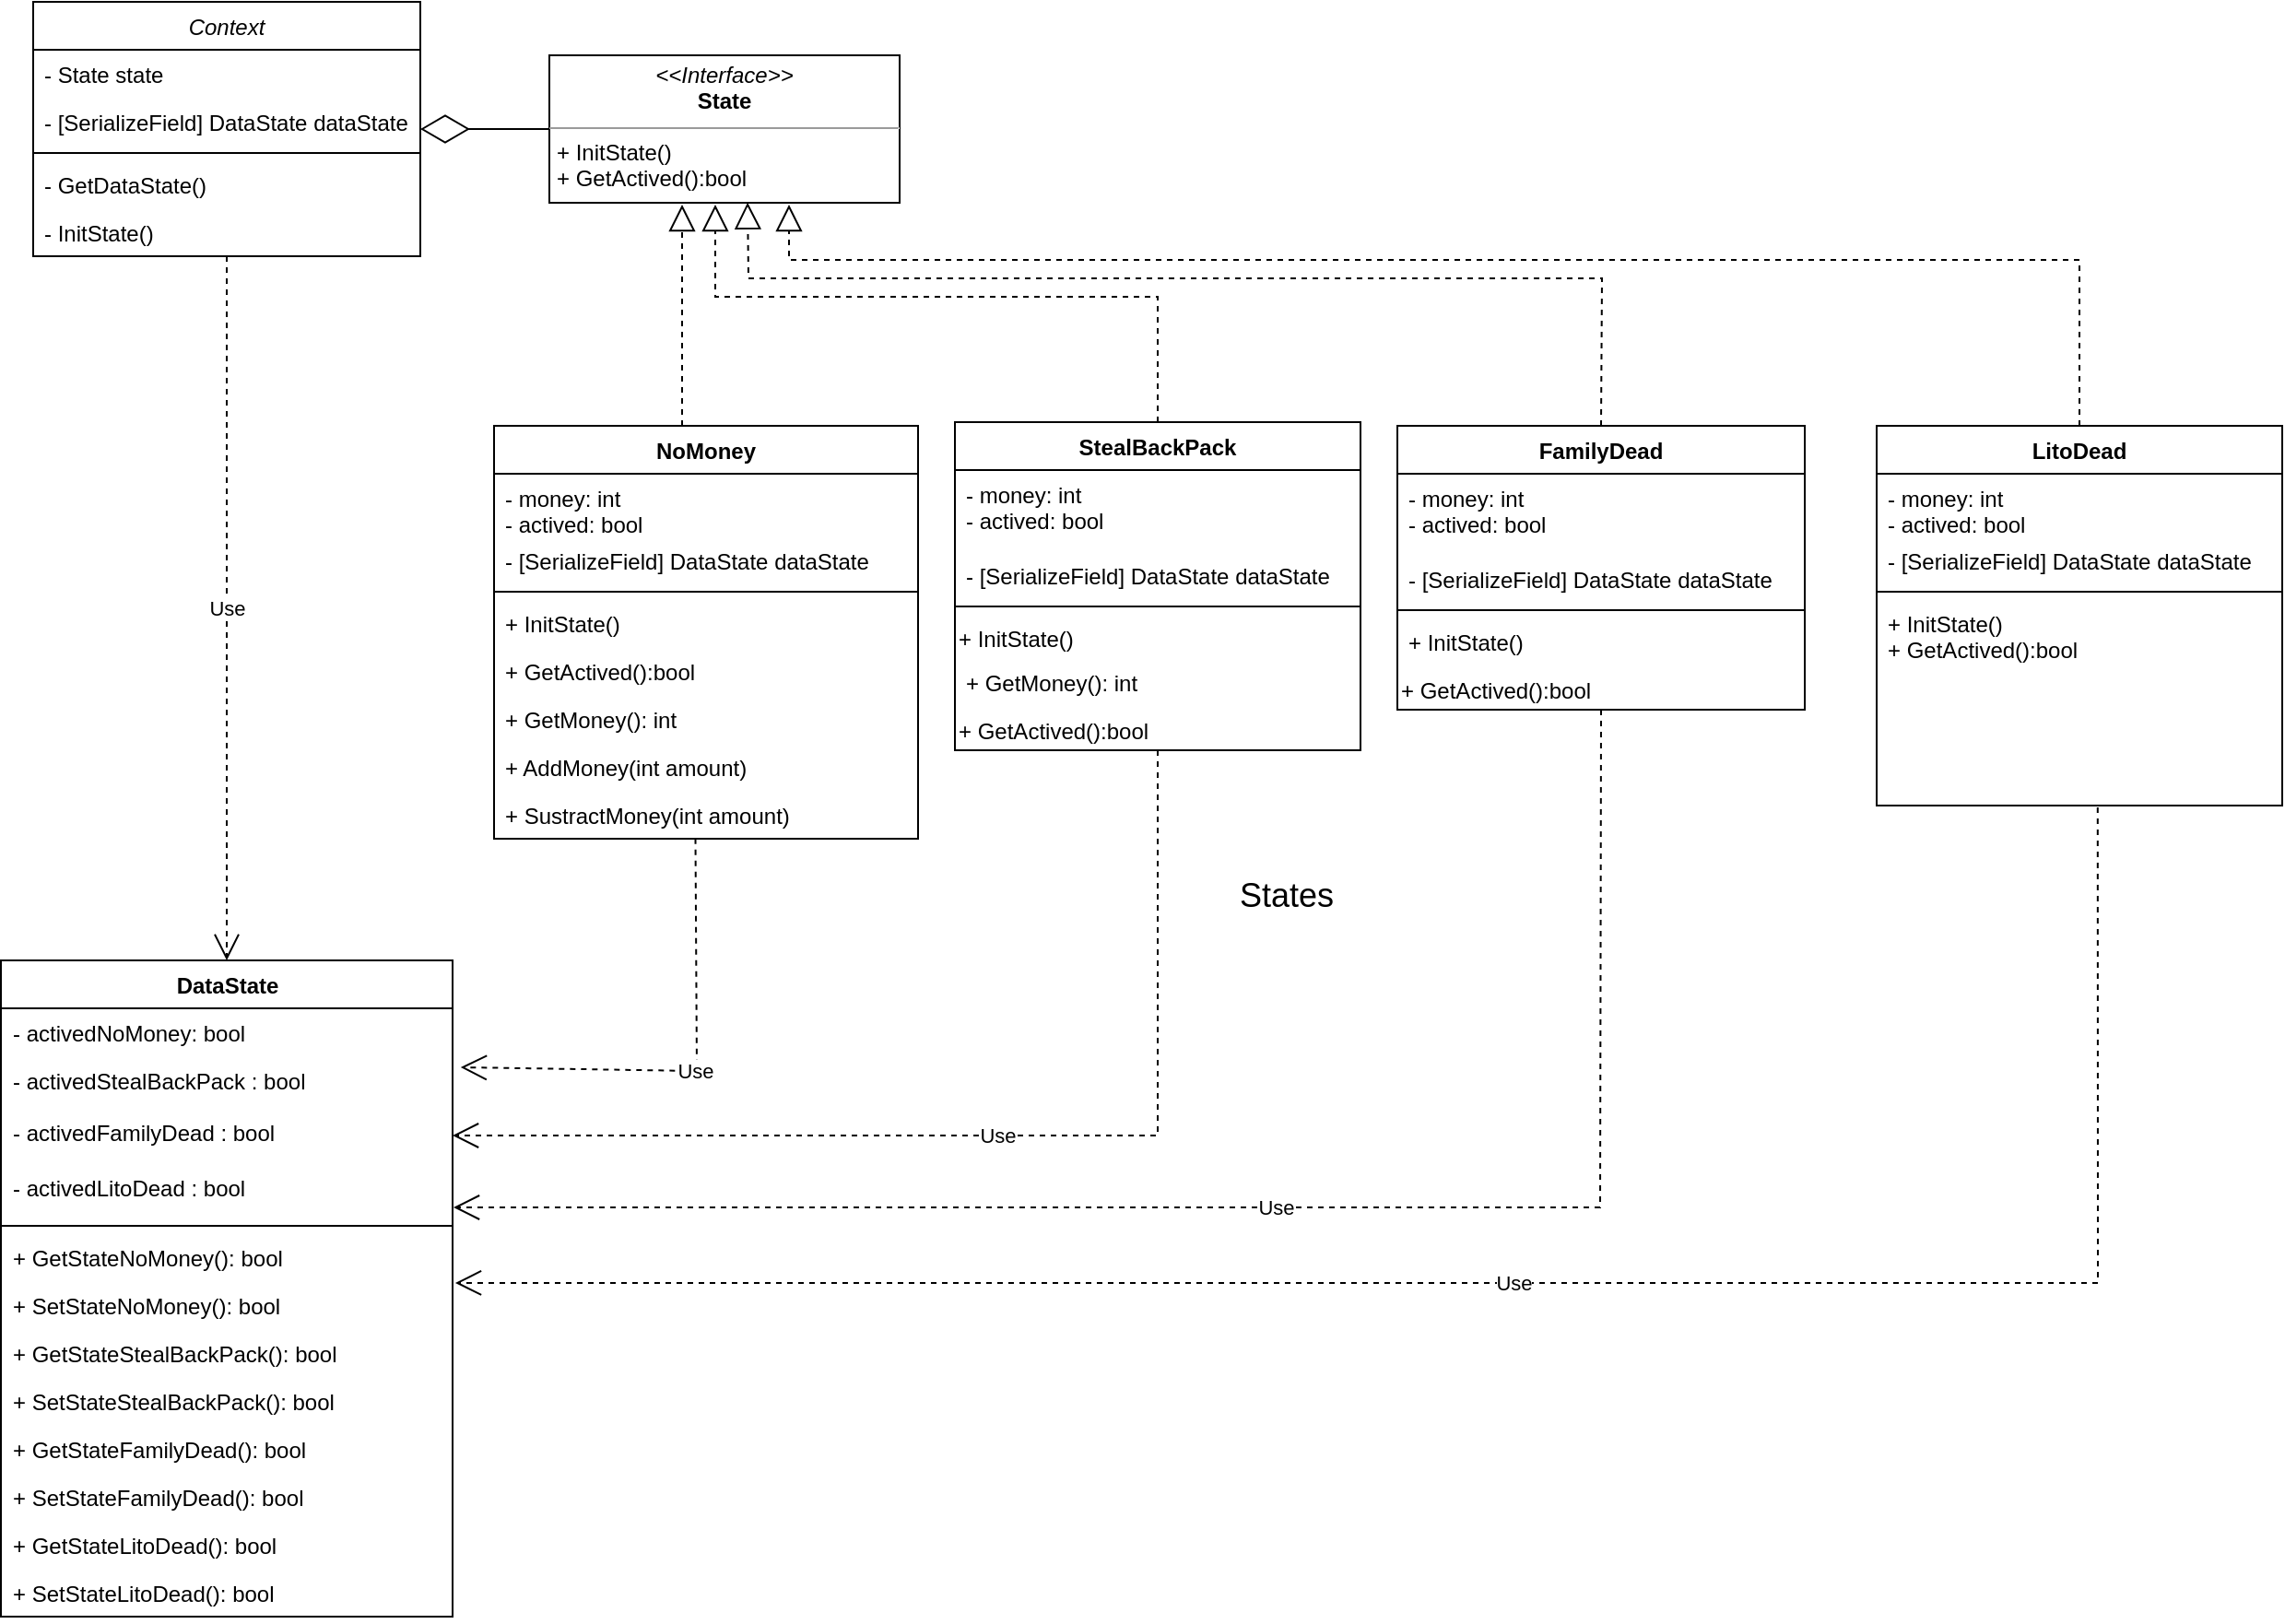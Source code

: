 <mxfile version="21.5.2" type="github">
  <diagram id="C5RBs43oDa-KdzZeNtuy" name="Page-1">
    <mxGraphModel dx="2227" dy="565" grid="1" gridSize="10" guides="1" tooltips="1" connect="1" arrows="1" fold="1" page="1" pageScale="1" pageWidth="827" pageHeight="1169" math="0" shadow="0">
      <root>
        <mxCell id="WIyWlLk6GJQsqaUBKTNV-0" />
        <mxCell id="WIyWlLk6GJQsqaUBKTNV-1" parent="WIyWlLk6GJQsqaUBKTNV-0" />
        <mxCell id="zkfFHV4jXpPFQw0GAbJ--0" value="Context" style="swimlane;fontStyle=2;align=center;verticalAlign=top;childLayout=stackLayout;horizontal=1;startSize=26;horizontalStack=0;resizeParent=1;resizeLast=0;collapsible=1;marginBottom=0;rounded=0;shadow=0;strokeWidth=1;" parent="WIyWlLk6GJQsqaUBKTNV-1" vertex="1">
          <mxGeometry y="130" width="210" height="138" as="geometry">
            <mxRectangle x="230" y="140" width="160" height="26" as="alternateBounds" />
          </mxGeometry>
        </mxCell>
        <mxCell id="zkfFHV4jXpPFQw0GAbJ--1" value="- State state" style="text;align=left;verticalAlign=top;spacingLeft=4;spacingRight=4;overflow=hidden;rotatable=0;points=[[0,0.5],[1,0.5]];portConstraint=eastwest;" parent="zkfFHV4jXpPFQw0GAbJ--0" vertex="1">
          <mxGeometry y="26" width="210" height="26" as="geometry" />
        </mxCell>
        <mxCell id="6PBvyCpjfgC3d_i1cKHy-35" value="- [SerializeField] DataState dataState" style="text;align=left;verticalAlign=top;spacingLeft=4;spacingRight=4;overflow=hidden;rotatable=0;points=[[0,0.5],[1,0.5]];portConstraint=eastwest;" parent="zkfFHV4jXpPFQw0GAbJ--0" vertex="1">
          <mxGeometry y="52" width="210" height="26" as="geometry" />
        </mxCell>
        <mxCell id="zkfFHV4jXpPFQw0GAbJ--4" value="" style="line;html=1;strokeWidth=1;align=left;verticalAlign=middle;spacingTop=-1;spacingLeft=3;spacingRight=3;rotatable=0;labelPosition=right;points=[];portConstraint=eastwest;" parent="zkfFHV4jXpPFQw0GAbJ--0" vertex="1">
          <mxGeometry y="78" width="210" height="8" as="geometry" />
        </mxCell>
        <mxCell id="6PBvyCpjfgC3d_i1cKHy-34" value="- GetDataState()" style="text;align=left;verticalAlign=top;spacingLeft=4;spacingRight=4;overflow=hidden;rotatable=0;points=[[0,0.5],[1,0.5]];portConstraint=eastwest;" parent="zkfFHV4jXpPFQw0GAbJ--0" vertex="1">
          <mxGeometry y="86" width="210" height="26" as="geometry" />
        </mxCell>
        <mxCell id="6PBvyCpjfgC3d_i1cKHy-56" value="- InitState()" style="text;align=left;verticalAlign=top;spacingLeft=4;spacingRight=4;overflow=hidden;rotatable=0;points=[[0,0.5],[1,0.5]];portConstraint=eastwest;" parent="zkfFHV4jXpPFQw0GAbJ--0" vertex="1">
          <mxGeometry y="112" width="210" height="26" as="geometry" />
        </mxCell>
        <mxCell id="6PBvyCpjfgC3d_i1cKHy-3" value="" style="endArrow=diamondThin;endFill=0;endSize=24;html=1;rounded=0;entryX=1;entryY=0.5;entryDx=0;entryDy=0;exitX=0;exitY=0.5;exitDx=0;exitDy=0;" parent="WIyWlLk6GJQsqaUBKTNV-1" source="6PBvyCpjfgC3d_i1cKHy-5" target="zkfFHV4jXpPFQw0GAbJ--0" edge="1">
          <mxGeometry width="160" relative="1" as="geometry">
            <mxPoint x="370" y="200" as="sourcePoint" />
            <mxPoint x="260" y="250" as="targetPoint" />
          </mxGeometry>
        </mxCell>
        <mxCell id="6PBvyCpjfgC3d_i1cKHy-5" value="&lt;p style=&quot;margin:0px;margin-top:4px;text-align:center;&quot;&gt;&lt;i&gt;&amp;lt;&amp;lt;Interface&amp;gt;&amp;gt;&lt;/i&gt;&lt;br&gt;&lt;b&gt;State&lt;/b&gt;&lt;/p&gt;&lt;hr size=&quot;1&quot;&gt;&lt;p style=&quot;margin:0px;margin-left:4px;&quot;&gt;&lt;/p&gt;&lt;p style=&quot;margin:0px;margin-left:4px;&quot;&gt;+ InitState()&lt;/p&gt;&lt;p style=&quot;margin:0px;margin-left:4px;&quot;&gt;+ GetActived():bool&lt;br&gt;&lt;/p&gt;" style="verticalAlign=top;align=left;overflow=fill;fontSize=12;fontFamily=Helvetica;html=1;whiteSpace=wrap;" parent="WIyWlLk6GJQsqaUBKTNV-1" vertex="1">
          <mxGeometry x="280" y="159" width="190" height="80" as="geometry" />
        </mxCell>
        <mxCell id="6PBvyCpjfgC3d_i1cKHy-6" value="NoMoney" style="swimlane;fontStyle=1;align=center;verticalAlign=top;childLayout=stackLayout;horizontal=1;startSize=26;horizontalStack=0;resizeParent=1;resizeParentMax=0;resizeLast=0;collapsible=1;marginBottom=0;whiteSpace=wrap;html=1;" parent="WIyWlLk6GJQsqaUBKTNV-1" vertex="1">
          <mxGeometry x="250" y="360" width="230" height="224" as="geometry" />
        </mxCell>
        <mxCell id="6PBvyCpjfgC3d_i1cKHy-7" value="- money: int&lt;br&gt;- actived: bool" style="text;strokeColor=none;fillColor=none;align=left;verticalAlign=top;spacingLeft=4;spacingRight=4;overflow=hidden;rotatable=0;points=[[0,0.5],[1,0.5]];portConstraint=eastwest;whiteSpace=wrap;html=1;" parent="6PBvyCpjfgC3d_i1cKHy-6" vertex="1">
          <mxGeometry y="26" width="230" height="34" as="geometry" />
        </mxCell>
        <mxCell id="6PBvyCpjfgC3d_i1cKHy-43" value="- [SerializeField] DataState dataState" style="text;align=left;verticalAlign=top;spacingLeft=4;spacingRight=4;overflow=hidden;rotatable=0;points=[[0,0.5],[1,0.5]];portConstraint=eastwest;" parent="6PBvyCpjfgC3d_i1cKHy-6" vertex="1">
          <mxGeometry y="60" width="230" height="26" as="geometry" />
        </mxCell>
        <mxCell id="6PBvyCpjfgC3d_i1cKHy-8" value="" style="line;strokeWidth=1;fillColor=none;align=left;verticalAlign=middle;spacingTop=-1;spacingLeft=3;spacingRight=3;rotatable=0;labelPosition=right;points=[];portConstraint=eastwest;strokeColor=inherit;" parent="6PBvyCpjfgC3d_i1cKHy-6" vertex="1">
          <mxGeometry y="86" width="230" height="8" as="geometry" />
        </mxCell>
        <mxCell id="pxVl-iZHMVp2ixS7570a-2" value="+ InitState()" style="text;align=left;verticalAlign=top;spacingLeft=4;spacingRight=4;overflow=hidden;rotatable=0;points=[[0,0.5],[1,0.5]];portConstraint=eastwest;" vertex="1" parent="6PBvyCpjfgC3d_i1cKHy-6">
          <mxGeometry y="94" width="230" height="26" as="geometry" />
        </mxCell>
        <mxCell id="pxVl-iZHMVp2ixS7570a-1" value="+ GetActived():bool" style="text;align=left;verticalAlign=top;spacingLeft=4;spacingRight=4;overflow=hidden;rotatable=0;points=[[0,0.5],[1,0.5]];portConstraint=eastwest;" vertex="1" parent="6PBvyCpjfgC3d_i1cKHy-6">
          <mxGeometry y="120" width="230" height="26" as="geometry" />
        </mxCell>
        <mxCell id="6PBvyCpjfgC3d_i1cKHy-9" value="+ GetMoney(): int&lt;br&gt;" style="text;strokeColor=none;fillColor=none;align=left;verticalAlign=top;spacingLeft=4;spacingRight=4;overflow=hidden;rotatable=0;points=[[0,0.5],[1,0.5]];portConstraint=eastwest;whiteSpace=wrap;html=1;" parent="6PBvyCpjfgC3d_i1cKHy-6" vertex="1">
          <mxGeometry y="146" width="230" height="26" as="geometry" />
        </mxCell>
        <mxCell id="pxVl-iZHMVp2ixS7570a-3" value="+ AddMoney(int amount)" style="text;align=left;verticalAlign=top;spacingLeft=4;spacingRight=4;overflow=hidden;rotatable=0;points=[[0,0.5],[1,0.5]];portConstraint=eastwest;" vertex="1" parent="6PBvyCpjfgC3d_i1cKHy-6">
          <mxGeometry y="172" width="230" height="26" as="geometry" />
        </mxCell>
        <mxCell id="pxVl-iZHMVp2ixS7570a-0" value="+ SustractMoney(int amount)" style="text;align=left;verticalAlign=top;spacingLeft=4;spacingRight=4;overflow=hidden;rotatable=0;points=[[0,0.5],[1,0.5]];portConstraint=eastwest;" vertex="1" parent="6PBvyCpjfgC3d_i1cKHy-6">
          <mxGeometry y="198" width="230" height="26" as="geometry" />
        </mxCell>
        <mxCell id="6PBvyCpjfgC3d_i1cKHy-10" value="StealBackPack" style="swimlane;fontStyle=1;align=center;verticalAlign=top;childLayout=stackLayout;horizontal=1;startSize=26;horizontalStack=0;resizeParent=1;resizeParentMax=0;resizeLast=0;collapsible=1;marginBottom=0;whiteSpace=wrap;html=1;" parent="WIyWlLk6GJQsqaUBKTNV-1" vertex="1">
          <mxGeometry x="500" y="358" width="220" height="178" as="geometry" />
        </mxCell>
        <mxCell id="6PBvyCpjfgC3d_i1cKHy-11" value="- money: int&lt;br&gt;- actived: bool" style="text;strokeColor=none;fillColor=none;align=left;verticalAlign=top;spacingLeft=4;spacingRight=4;overflow=hidden;rotatable=0;points=[[0,0.5],[1,0.5]];portConstraint=eastwest;whiteSpace=wrap;html=1;" parent="6PBvyCpjfgC3d_i1cKHy-10" vertex="1">
          <mxGeometry y="26" width="220" height="44" as="geometry" />
        </mxCell>
        <mxCell id="6PBvyCpjfgC3d_i1cKHy-44" value="- [SerializeField] DataState dataState" style="text;align=left;verticalAlign=top;spacingLeft=4;spacingRight=4;overflow=hidden;rotatable=0;points=[[0,0.5],[1,0.5]];portConstraint=eastwest;" parent="6PBvyCpjfgC3d_i1cKHy-10" vertex="1">
          <mxGeometry y="70" width="220" height="26" as="geometry" />
        </mxCell>
        <mxCell id="6PBvyCpjfgC3d_i1cKHy-12" value="" style="line;strokeWidth=1;fillColor=none;align=left;verticalAlign=middle;spacingTop=-1;spacingLeft=3;spacingRight=3;rotatable=0;labelPosition=right;points=[];portConstraint=eastwest;strokeColor=inherit;" parent="6PBvyCpjfgC3d_i1cKHy-10" vertex="1">
          <mxGeometry y="96" width="220" height="8" as="geometry" />
        </mxCell>
        <mxCell id="pxVl-iZHMVp2ixS7570a-5" value="+ InitState()" style="text;whiteSpace=wrap;html=1;" vertex="1" parent="6PBvyCpjfgC3d_i1cKHy-10">
          <mxGeometry y="104" width="220" height="24" as="geometry" />
        </mxCell>
        <mxCell id="6PBvyCpjfgC3d_i1cKHy-13" value="+ GetMoney(): int&lt;br&gt;" style="text;strokeColor=none;fillColor=none;align=left;verticalAlign=top;spacingLeft=4;spacingRight=4;overflow=hidden;rotatable=0;points=[[0,0.5],[1,0.5]];portConstraint=eastwest;whiteSpace=wrap;html=1;" parent="6PBvyCpjfgC3d_i1cKHy-10" vertex="1">
          <mxGeometry y="128" width="220" height="26" as="geometry" />
        </mxCell>
        <mxCell id="pxVl-iZHMVp2ixS7570a-4" value="+ GetActived():bool" style="text;whiteSpace=wrap;html=1;" vertex="1" parent="6PBvyCpjfgC3d_i1cKHy-10">
          <mxGeometry y="154" width="220" height="24" as="geometry" />
        </mxCell>
        <mxCell id="6PBvyCpjfgC3d_i1cKHy-14" value="" style="endArrow=block;dashed=1;endFill=0;endSize=12;html=1;rounded=0;" parent="WIyWlLk6GJQsqaUBKTNV-1" edge="1">
          <mxGeometry width="160" relative="1" as="geometry">
            <mxPoint x="352" y="360" as="sourcePoint" />
            <mxPoint x="352" y="240" as="targetPoint" />
          </mxGeometry>
        </mxCell>
        <mxCell id="6PBvyCpjfgC3d_i1cKHy-15" value="" style="endArrow=block;dashed=1;endFill=0;endSize=12;html=1;rounded=0;exitX=0.5;exitY=0;exitDx=0;exitDy=0;" parent="WIyWlLk6GJQsqaUBKTNV-1" source="6PBvyCpjfgC3d_i1cKHy-10" edge="1">
          <mxGeometry width="160" relative="1" as="geometry">
            <mxPoint x="395" y="370" as="sourcePoint" />
            <mxPoint x="370" y="240" as="targetPoint" />
            <Array as="points">
              <mxPoint x="610" y="290" />
              <mxPoint x="490" y="290" />
              <mxPoint x="370" y="290" />
            </Array>
          </mxGeometry>
        </mxCell>
        <mxCell id="6PBvyCpjfgC3d_i1cKHy-17" value="&lt;font style=&quot;font-size: 18px;&quot;&gt;States&lt;/font&gt;" style="text;html=1;strokeColor=none;fillColor=none;align=center;verticalAlign=middle;whiteSpace=wrap;rounded=0;" parent="WIyWlLk6GJQsqaUBKTNV-1" vertex="1">
          <mxGeometry x="650" y="600" width="60" height="30" as="geometry" />
        </mxCell>
        <mxCell id="6PBvyCpjfgC3d_i1cKHy-18" value="FamilyDead" style="swimlane;fontStyle=1;align=center;verticalAlign=top;childLayout=stackLayout;horizontal=1;startSize=26;horizontalStack=0;resizeParent=1;resizeParentMax=0;resizeLast=0;collapsible=1;marginBottom=0;whiteSpace=wrap;html=1;" parent="WIyWlLk6GJQsqaUBKTNV-1" vertex="1">
          <mxGeometry x="740" y="360" width="221" height="154" as="geometry" />
        </mxCell>
        <mxCell id="6PBvyCpjfgC3d_i1cKHy-19" value="- money: int&lt;br&gt;- actived: bool" style="text;strokeColor=none;fillColor=none;align=left;verticalAlign=top;spacingLeft=4;spacingRight=4;overflow=hidden;rotatable=0;points=[[0,0.5],[1,0.5]];portConstraint=eastwest;whiteSpace=wrap;html=1;" parent="6PBvyCpjfgC3d_i1cKHy-18" vertex="1">
          <mxGeometry y="26" width="221" height="44" as="geometry" />
        </mxCell>
        <mxCell id="6PBvyCpjfgC3d_i1cKHy-45" value="- [SerializeField] DataState dataState" style="text;align=left;verticalAlign=top;spacingLeft=4;spacingRight=4;overflow=hidden;rotatable=0;points=[[0,0.5],[1,0.5]];portConstraint=eastwest;" parent="6PBvyCpjfgC3d_i1cKHy-18" vertex="1">
          <mxGeometry y="70" width="221" height="26" as="geometry" />
        </mxCell>
        <mxCell id="6PBvyCpjfgC3d_i1cKHy-20" value="" style="line;strokeWidth=1;fillColor=none;align=left;verticalAlign=middle;spacingTop=-1;spacingLeft=3;spacingRight=3;rotatable=0;labelPosition=right;points=[];portConstraint=eastwest;strokeColor=inherit;" parent="6PBvyCpjfgC3d_i1cKHy-18" vertex="1">
          <mxGeometry y="96" width="221" height="8" as="geometry" />
        </mxCell>
        <mxCell id="6PBvyCpjfgC3d_i1cKHy-21" value="+ InitState()&lt;br&gt;" style="text;strokeColor=none;fillColor=none;align=left;verticalAlign=top;spacingLeft=4;spacingRight=4;overflow=hidden;rotatable=0;points=[[0,0.5],[1,0.5]];portConstraint=eastwest;whiteSpace=wrap;html=1;" parent="6PBvyCpjfgC3d_i1cKHy-18" vertex="1">
          <mxGeometry y="104" width="221" height="26" as="geometry" />
        </mxCell>
        <mxCell id="pxVl-iZHMVp2ixS7570a-7" value="+ GetActived():bool" style="text;whiteSpace=wrap;html=1;" vertex="1" parent="6PBvyCpjfgC3d_i1cKHy-18">
          <mxGeometry y="130" width="221" height="24" as="geometry" />
        </mxCell>
        <mxCell id="6PBvyCpjfgC3d_i1cKHy-22" value="" style="endArrow=block;dashed=1;endFill=0;endSize=12;html=1;rounded=0;exitX=0.5;exitY=0;exitDx=0;exitDy=0;entryX=0.566;entryY=0.998;entryDx=0;entryDy=0;entryPerimeter=0;" parent="WIyWlLk6GJQsqaUBKTNV-1" source="6PBvyCpjfgC3d_i1cKHy-18" target="6PBvyCpjfgC3d_i1cKHy-5" edge="1">
          <mxGeometry width="160" relative="1" as="geometry">
            <mxPoint x="620" y="368" as="sourcePoint" />
            <mxPoint x="380" y="240" as="targetPoint" />
            <Array as="points">
              <mxPoint x="851" y="280" />
              <mxPoint x="388" y="280" />
            </Array>
          </mxGeometry>
        </mxCell>
        <mxCell id="6PBvyCpjfgC3d_i1cKHy-23" value="LitoDead" style="swimlane;fontStyle=1;align=center;verticalAlign=top;childLayout=stackLayout;horizontal=1;startSize=26;horizontalStack=0;resizeParent=1;resizeParentMax=0;resizeLast=0;collapsible=1;marginBottom=0;whiteSpace=wrap;html=1;" parent="WIyWlLk6GJQsqaUBKTNV-1" vertex="1">
          <mxGeometry x="1000" y="360" width="220" height="206" as="geometry" />
        </mxCell>
        <mxCell id="6PBvyCpjfgC3d_i1cKHy-24" value="- money: int&lt;br&gt;- actived: bool" style="text;strokeColor=none;fillColor=none;align=left;verticalAlign=top;spacingLeft=4;spacingRight=4;overflow=hidden;rotatable=0;points=[[0,0.5],[1,0.5]];portConstraint=eastwest;whiteSpace=wrap;html=1;" parent="6PBvyCpjfgC3d_i1cKHy-23" vertex="1">
          <mxGeometry y="26" width="220" height="34" as="geometry" />
        </mxCell>
        <mxCell id="6PBvyCpjfgC3d_i1cKHy-46" value="- [SerializeField] DataState dataState" style="text;align=left;verticalAlign=top;spacingLeft=4;spacingRight=4;overflow=hidden;rotatable=0;points=[[0,0.5],[1,0.5]];portConstraint=eastwest;" parent="6PBvyCpjfgC3d_i1cKHy-23" vertex="1">
          <mxGeometry y="60" width="220" height="26" as="geometry" />
        </mxCell>
        <mxCell id="6PBvyCpjfgC3d_i1cKHy-25" value="" style="line;strokeWidth=1;fillColor=none;align=left;verticalAlign=middle;spacingTop=-1;spacingLeft=3;spacingRight=3;rotatable=0;labelPosition=right;points=[];portConstraint=eastwest;strokeColor=inherit;" parent="6PBvyCpjfgC3d_i1cKHy-23" vertex="1">
          <mxGeometry y="86" width="220" height="8" as="geometry" />
        </mxCell>
        <mxCell id="6PBvyCpjfgC3d_i1cKHy-26" value="+ InitState()&lt;br&gt;+ GetActived():bool" style="text;strokeColor=none;fillColor=none;align=left;verticalAlign=top;spacingLeft=4;spacingRight=4;overflow=hidden;rotatable=0;points=[[0,0.5],[1,0.5]];portConstraint=eastwest;whiteSpace=wrap;html=1;" parent="6PBvyCpjfgC3d_i1cKHy-23" vertex="1">
          <mxGeometry y="94" width="220" height="112" as="geometry" />
        </mxCell>
        <mxCell id="6PBvyCpjfgC3d_i1cKHy-27" value="" style="endArrow=block;dashed=1;endFill=0;endSize=12;html=1;rounded=0;exitX=0.5;exitY=0;exitDx=0;exitDy=0;" parent="WIyWlLk6GJQsqaUBKTNV-1" source="6PBvyCpjfgC3d_i1cKHy-23" edge="1">
          <mxGeometry width="160" relative="1" as="geometry">
            <mxPoint x="820" y="370" as="sourcePoint" />
            <mxPoint x="410" y="240" as="targetPoint" />
            <Array as="points">
              <mxPoint x="1110" y="270" />
              <mxPoint x="690" y="270" />
              <mxPoint x="410" y="270" />
            </Array>
          </mxGeometry>
        </mxCell>
        <mxCell id="6PBvyCpjfgC3d_i1cKHy-30" value="DataState" style="swimlane;fontStyle=1;align=center;verticalAlign=top;childLayout=stackLayout;horizontal=1;startSize=26;horizontalStack=0;resizeParent=1;resizeParentMax=0;resizeLast=0;collapsible=1;marginBottom=0;whiteSpace=wrap;html=1;" parent="WIyWlLk6GJQsqaUBKTNV-1" vertex="1">
          <mxGeometry x="-17.5" y="650" width="245" height="356" as="geometry" />
        </mxCell>
        <mxCell id="6PBvyCpjfgC3d_i1cKHy-31" value="- activedNoMoney: bool" style="text;strokeColor=none;fillColor=none;align=left;verticalAlign=top;spacingLeft=4;spacingRight=4;overflow=hidden;rotatable=0;points=[[0,0.5],[1,0.5]];portConstraint=eastwest;whiteSpace=wrap;html=1;" parent="6PBvyCpjfgC3d_i1cKHy-30" vertex="1">
          <mxGeometry y="26" width="245" height="26" as="geometry" />
        </mxCell>
        <mxCell id="6PBvyCpjfgC3d_i1cKHy-37" value="- activedStealBackPack : bool" style="text;strokeColor=none;fillColor=none;align=left;verticalAlign=top;spacingLeft=4;spacingRight=4;overflow=hidden;rotatable=0;points=[[0,0.5],[1,0.5]];portConstraint=eastwest;whiteSpace=wrap;html=1;" parent="6PBvyCpjfgC3d_i1cKHy-30" vertex="1">
          <mxGeometry y="52" width="245" height="28" as="geometry" />
        </mxCell>
        <mxCell id="6PBvyCpjfgC3d_i1cKHy-36" value="- activedFamilyDead : bool" style="text;strokeColor=none;fillColor=none;align=left;verticalAlign=top;spacingLeft=4;spacingRight=4;overflow=hidden;rotatable=0;points=[[0,0.5],[1,0.5]];portConstraint=eastwest;whiteSpace=wrap;html=1;" parent="6PBvyCpjfgC3d_i1cKHy-30" vertex="1">
          <mxGeometry y="80" width="245" height="30" as="geometry" />
        </mxCell>
        <mxCell id="6PBvyCpjfgC3d_i1cKHy-38" value="- activedLitoDead : bool" style="text;strokeColor=none;fillColor=none;align=left;verticalAlign=top;spacingLeft=4;spacingRight=4;overflow=hidden;rotatable=0;points=[[0,0.5],[1,0.5]];portConstraint=eastwest;whiteSpace=wrap;html=1;" parent="6PBvyCpjfgC3d_i1cKHy-30" vertex="1">
          <mxGeometry y="110" width="245" height="30" as="geometry" />
        </mxCell>
        <mxCell id="6PBvyCpjfgC3d_i1cKHy-32" value="" style="line;strokeWidth=1;fillColor=none;align=left;verticalAlign=middle;spacingTop=-1;spacingLeft=3;spacingRight=3;rotatable=0;labelPosition=right;points=[];portConstraint=eastwest;strokeColor=inherit;" parent="6PBvyCpjfgC3d_i1cKHy-30" vertex="1">
          <mxGeometry y="140" width="245" height="8" as="geometry" />
        </mxCell>
        <mxCell id="6PBvyCpjfgC3d_i1cKHy-39" value="+ GetStateNoMoney(): bool" style="text;strokeColor=none;fillColor=none;align=left;verticalAlign=top;spacingLeft=4;spacingRight=4;overflow=hidden;rotatable=0;points=[[0,0.5],[1,0.5]];portConstraint=eastwest;whiteSpace=wrap;html=1;" parent="6PBvyCpjfgC3d_i1cKHy-30" vertex="1">
          <mxGeometry y="148" width="245" height="26" as="geometry" />
        </mxCell>
        <mxCell id="6PBvyCpjfgC3d_i1cKHy-52" value="+ SetStateNoMoney(): bool" style="text;strokeColor=none;fillColor=none;align=left;verticalAlign=top;spacingLeft=4;spacingRight=4;overflow=hidden;rotatable=0;points=[[0,0.5],[1,0.5]];portConstraint=eastwest;whiteSpace=wrap;html=1;" parent="6PBvyCpjfgC3d_i1cKHy-30" vertex="1">
          <mxGeometry y="174" width="245" height="26" as="geometry" />
        </mxCell>
        <mxCell id="6PBvyCpjfgC3d_i1cKHy-33" value="+ GetStateStealBackPack(): bool" style="text;strokeColor=none;fillColor=none;align=left;verticalAlign=top;spacingLeft=4;spacingRight=4;overflow=hidden;rotatable=0;points=[[0,0.5],[1,0.5]];portConstraint=eastwest;whiteSpace=wrap;html=1;" parent="6PBvyCpjfgC3d_i1cKHy-30" vertex="1">
          <mxGeometry y="200" width="245" height="26" as="geometry" />
        </mxCell>
        <mxCell id="6PBvyCpjfgC3d_i1cKHy-53" value="+ SetStateStealBackPack(): bool" style="text;strokeColor=none;fillColor=none;align=left;verticalAlign=top;spacingLeft=4;spacingRight=4;overflow=hidden;rotatable=0;points=[[0,0.5],[1,0.5]];portConstraint=eastwest;whiteSpace=wrap;html=1;" parent="6PBvyCpjfgC3d_i1cKHy-30" vertex="1">
          <mxGeometry y="226" width="245" height="26" as="geometry" />
        </mxCell>
        <mxCell id="6PBvyCpjfgC3d_i1cKHy-41" value="+ GetStateFamilyDead(): bool" style="text;strokeColor=none;fillColor=none;align=left;verticalAlign=top;spacingLeft=4;spacingRight=4;overflow=hidden;rotatable=0;points=[[0,0.5],[1,0.5]];portConstraint=eastwest;whiteSpace=wrap;html=1;" parent="6PBvyCpjfgC3d_i1cKHy-30" vertex="1">
          <mxGeometry y="252" width="245" height="26" as="geometry" />
        </mxCell>
        <mxCell id="6PBvyCpjfgC3d_i1cKHy-54" value="+ SetStateFamilyDead(): bool" style="text;strokeColor=none;fillColor=none;align=left;verticalAlign=top;spacingLeft=4;spacingRight=4;overflow=hidden;rotatable=0;points=[[0,0.5],[1,0.5]];portConstraint=eastwest;whiteSpace=wrap;html=1;" parent="6PBvyCpjfgC3d_i1cKHy-30" vertex="1">
          <mxGeometry y="278" width="245" height="26" as="geometry" />
        </mxCell>
        <mxCell id="6PBvyCpjfgC3d_i1cKHy-40" value="+ GetStateLitoDead(): bool" style="text;strokeColor=none;fillColor=none;align=left;verticalAlign=top;spacingLeft=4;spacingRight=4;overflow=hidden;rotatable=0;points=[[0,0.5],[1,0.5]];portConstraint=eastwest;whiteSpace=wrap;html=1;" parent="6PBvyCpjfgC3d_i1cKHy-30" vertex="1">
          <mxGeometry y="304" width="245" height="26" as="geometry" />
        </mxCell>
        <mxCell id="6PBvyCpjfgC3d_i1cKHy-55" value="+ SetStateLitoDead(): bool" style="text;strokeColor=none;fillColor=none;align=left;verticalAlign=top;spacingLeft=4;spacingRight=4;overflow=hidden;rotatable=0;points=[[0,0.5],[1,0.5]];portConstraint=eastwest;whiteSpace=wrap;html=1;" parent="6PBvyCpjfgC3d_i1cKHy-30" vertex="1">
          <mxGeometry y="330" width="245" height="26" as="geometry" />
        </mxCell>
        <mxCell id="6PBvyCpjfgC3d_i1cKHy-42" value="Use" style="endArrow=open;endSize=12;dashed=1;html=1;rounded=0;exitX=0.5;exitY=1;exitDx=0;exitDy=0;entryX=0.5;entryY=0;entryDx=0;entryDy=0;" parent="WIyWlLk6GJQsqaUBKTNV-1" source="zkfFHV4jXpPFQw0GAbJ--0" target="6PBvyCpjfgC3d_i1cKHy-30" edge="1">
          <mxGeometry width="160" relative="1" as="geometry">
            <mxPoint x="450" y="350" as="sourcePoint" />
            <mxPoint x="610" y="350" as="targetPoint" />
          </mxGeometry>
        </mxCell>
        <mxCell id="6PBvyCpjfgC3d_i1cKHy-48" value="Use" style="endArrow=open;endSize=12;dashed=1;html=1;rounded=0;entryX=1.018;entryY=0.214;entryDx=0;entryDy=0;entryPerimeter=0;exitX=0.475;exitY=0.994;exitDx=0;exitDy=0;exitPerimeter=0;" parent="WIyWlLk6GJQsqaUBKTNV-1" source="pxVl-iZHMVp2ixS7570a-0" target="6PBvyCpjfgC3d_i1cKHy-37" edge="1">
          <mxGeometry width="160" relative="1" as="geometry">
            <mxPoint x="360" y="610" as="sourcePoint" />
            <mxPoint x="115" y="660" as="targetPoint" />
            <Array as="points">
              <mxPoint x="360" y="710" />
            </Array>
          </mxGeometry>
        </mxCell>
        <mxCell id="6PBvyCpjfgC3d_i1cKHy-49" value="Use" style="endArrow=open;endSize=12;dashed=1;html=1;rounded=0;entryX=1;entryY=0.5;entryDx=0;entryDy=0;exitX=0.5;exitY=1;exitDx=0;exitDy=0;" parent="WIyWlLk6GJQsqaUBKTNV-1" source="pxVl-iZHMVp2ixS7570a-4" target="6PBvyCpjfgC3d_i1cKHy-36" edge="1">
          <mxGeometry width="160" relative="1" as="geometry">
            <mxPoint x="374" y="574" as="sourcePoint" />
            <mxPoint x="242" y="718" as="targetPoint" />
            <Array as="points">
              <mxPoint x="610" y="745" />
            </Array>
          </mxGeometry>
        </mxCell>
        <mxCell id="6PBvyCpjfgC3d_i1cKHy-50" value="Use" style="endArrow=open;endSize=12;dashed=1;html=1;rounded=0;entryX=1.002;entryY=0.8;entryDx=0;entryDy=0;entryPerimeter=0;exitX=0.5;exitY=1;exitDx=0;exitDy=0;" parent="WIyWlLk6GJQsqaUBKTNV-1" source="pxVl-iZHMVp2ixS7570a-7" target="6PBvyCpjfgC3d_i1cKHy-38" edge="1">
          <mxGeometry width="160" relative="1" as="geometry">
            <mxPoint x="840" y="550" as="sourcePoint" />
            <mxPoint x="238" y="755" as="targetPoint" />
            <Array as="points">
              <mxPoint x="850" y="784" />
            </Array>
          </mxGeometry>
        </mxCell>
        <mxCell id="6PBvyCpjfgC3d_i1cKHy-51" value="Use" style="endArrow=open;endSize=12;dashed=1;html=1;rounded=0;entryX=1.006;entryY=1.038;entryDx=0;entryDy=0;entryPerimeter=0;exitX=0.545;exitY=1.009;exitDx=0;exitDy=0;exitPerimeter=0;" parent="WIyWlLk6GJQsqaUBKTNV-1" source="6PBvyCpjfgC3d_i1cKHy-26" target="6PBvyCpjfgC3d_i1cKHy-39" edge="1">
          <mxGeometry width="160" relative="1" as="geometry">
            <mxPoint x="860" y="586" as="sourcePoint" />
            <mxPoint x="238" y="794" as="targetPoint" />
            <Array as="points">
              <mxPoint x="1120" y="825" />
            </Array>
          </mxGeometry>
        </mxCell>
      </root>
    </mxGraphModel>
  </diagram>
</mxfile>
